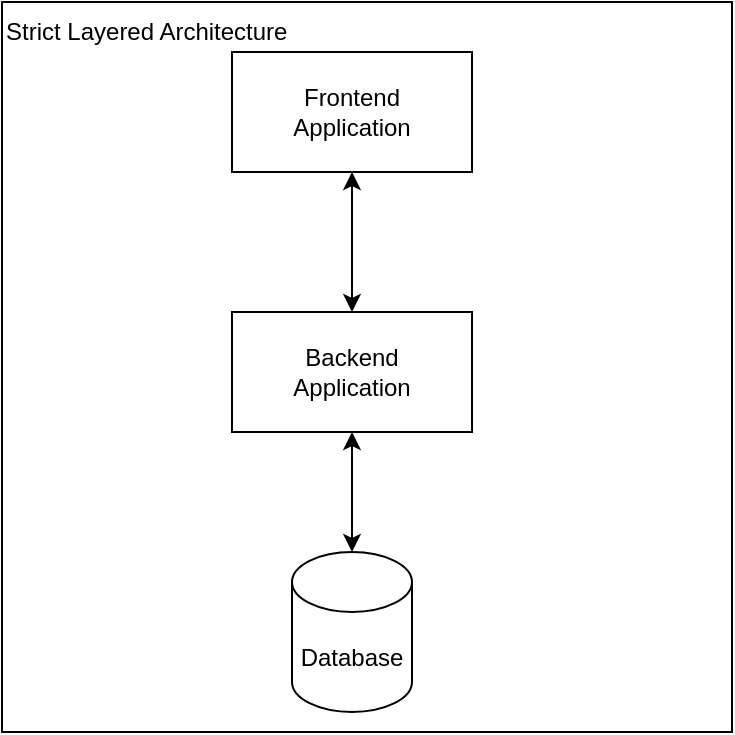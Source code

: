 <mxfile version="14.5.1" type="device"><diagram id="-LkOcu_oA1nEuQ4sMM0n" name="Page-1"><mxGraphModel dx="1024" dy="632" grid="1" gridSize="10" guides="1" tooltips="1" connect="1" arrows="1" fold="1" page="1" pageScale="1" pageWidth="850" pageHeight="1100" math="0" shadow="0"><root><mxCell id="0"/><mxCell id="1" parent="0"/><mxCell id="xj6vfTAbKVOl69NZvFVa-2" value="" style="whiteSpace=wrap;html=1;aspect=fixed;" parent="1" vertex="1"><mxGeometry x="230" y="235" width="365" height="365" as="geometry"/></mxCell><mxCell id="vEav81a6iuHKQL8AQftT-1" value="Database" style="shape=cylinder3;whiteSpace=wrap;html=1;boundedLbl=1;backgroundOutline=1;size=15;" parent="1" vertex="1"><mxGeometry x="375" y="510" width="60" height="80" as="geometry"/></mxCell><mxCell id="vEav81a6iuHKQL8AQftT-3" value="Frontend&lt;br&gt;Application" style="rounded=0;whiteSpace=wrap;html=1;" parent="1" vertex="1"><mxGeometry x="345" y="260" width="120" height="60" as="geometry"/></mxCell><mxCell id="vEav81a6iuHKQL8AQftT-4" value="" style="endArrow=classic;html=1;exitX=0.5;exitY=1;exitDx=0;exitDy=0;entryX=0.5;entryY=0;entryDx=0;entryDy=0;startArrow=classic;startFill=1;" parent="1" source="vEav81a6iuHKQL8AQftT-3" target="xj6vfTAbKVOl69NZvFVa-1" edge="1"><mxGeometry width="50" height="50" relative="1" as="geometry"><mxPoint x="380" y="350" as="sourcePoint"/><mxPoint x="405" y="450" as="targetPoint"/></mxGeometry></mxCell><mxCell id="vEav81a6iuHKQL8AQftT-5" value="" style="endArrow=classic;html=1;exitX=0.5;exitY=1;exitDx=0;exitDy=0;startArrow=classic;startFill=1;" parent="1" source="xj6vfTAbKVOl69NZvFVa-1" edge="1"><mxGeometry width="50" height="50" relative="1" as="geometry"><mxPoint x="385" y="530" as="sourcePoint"/><mxPoint x="405" y="510" as="targetPoint"/></mxGeometry></mxCell><mxCell id="xj6vfTAbKVOl69NZvFVa-1" value="Backend&lt;br&gt;Application" style="rounded=0;whiteSpace=wrap;html=1;" parent="1" vertex="1"><mxGeometry x="345" y="390" width="120" height="60" as="geometry"/></mxCell><mxCell id="xj6vfTAbKVOl69NZvFVa-3" value="Strict Layered Architecture" style="text;html=1;strokeColor=none;fillColor=none;align=left;verticalAlign=middle;whiteSpace=wrap;rounded=0;" parent="1" vertex="1"><mxGeometry x="230" y="240" width="150" height="20" as="geometry"/></mxCell></root></mxGraphModel></diagram></mxfile>
